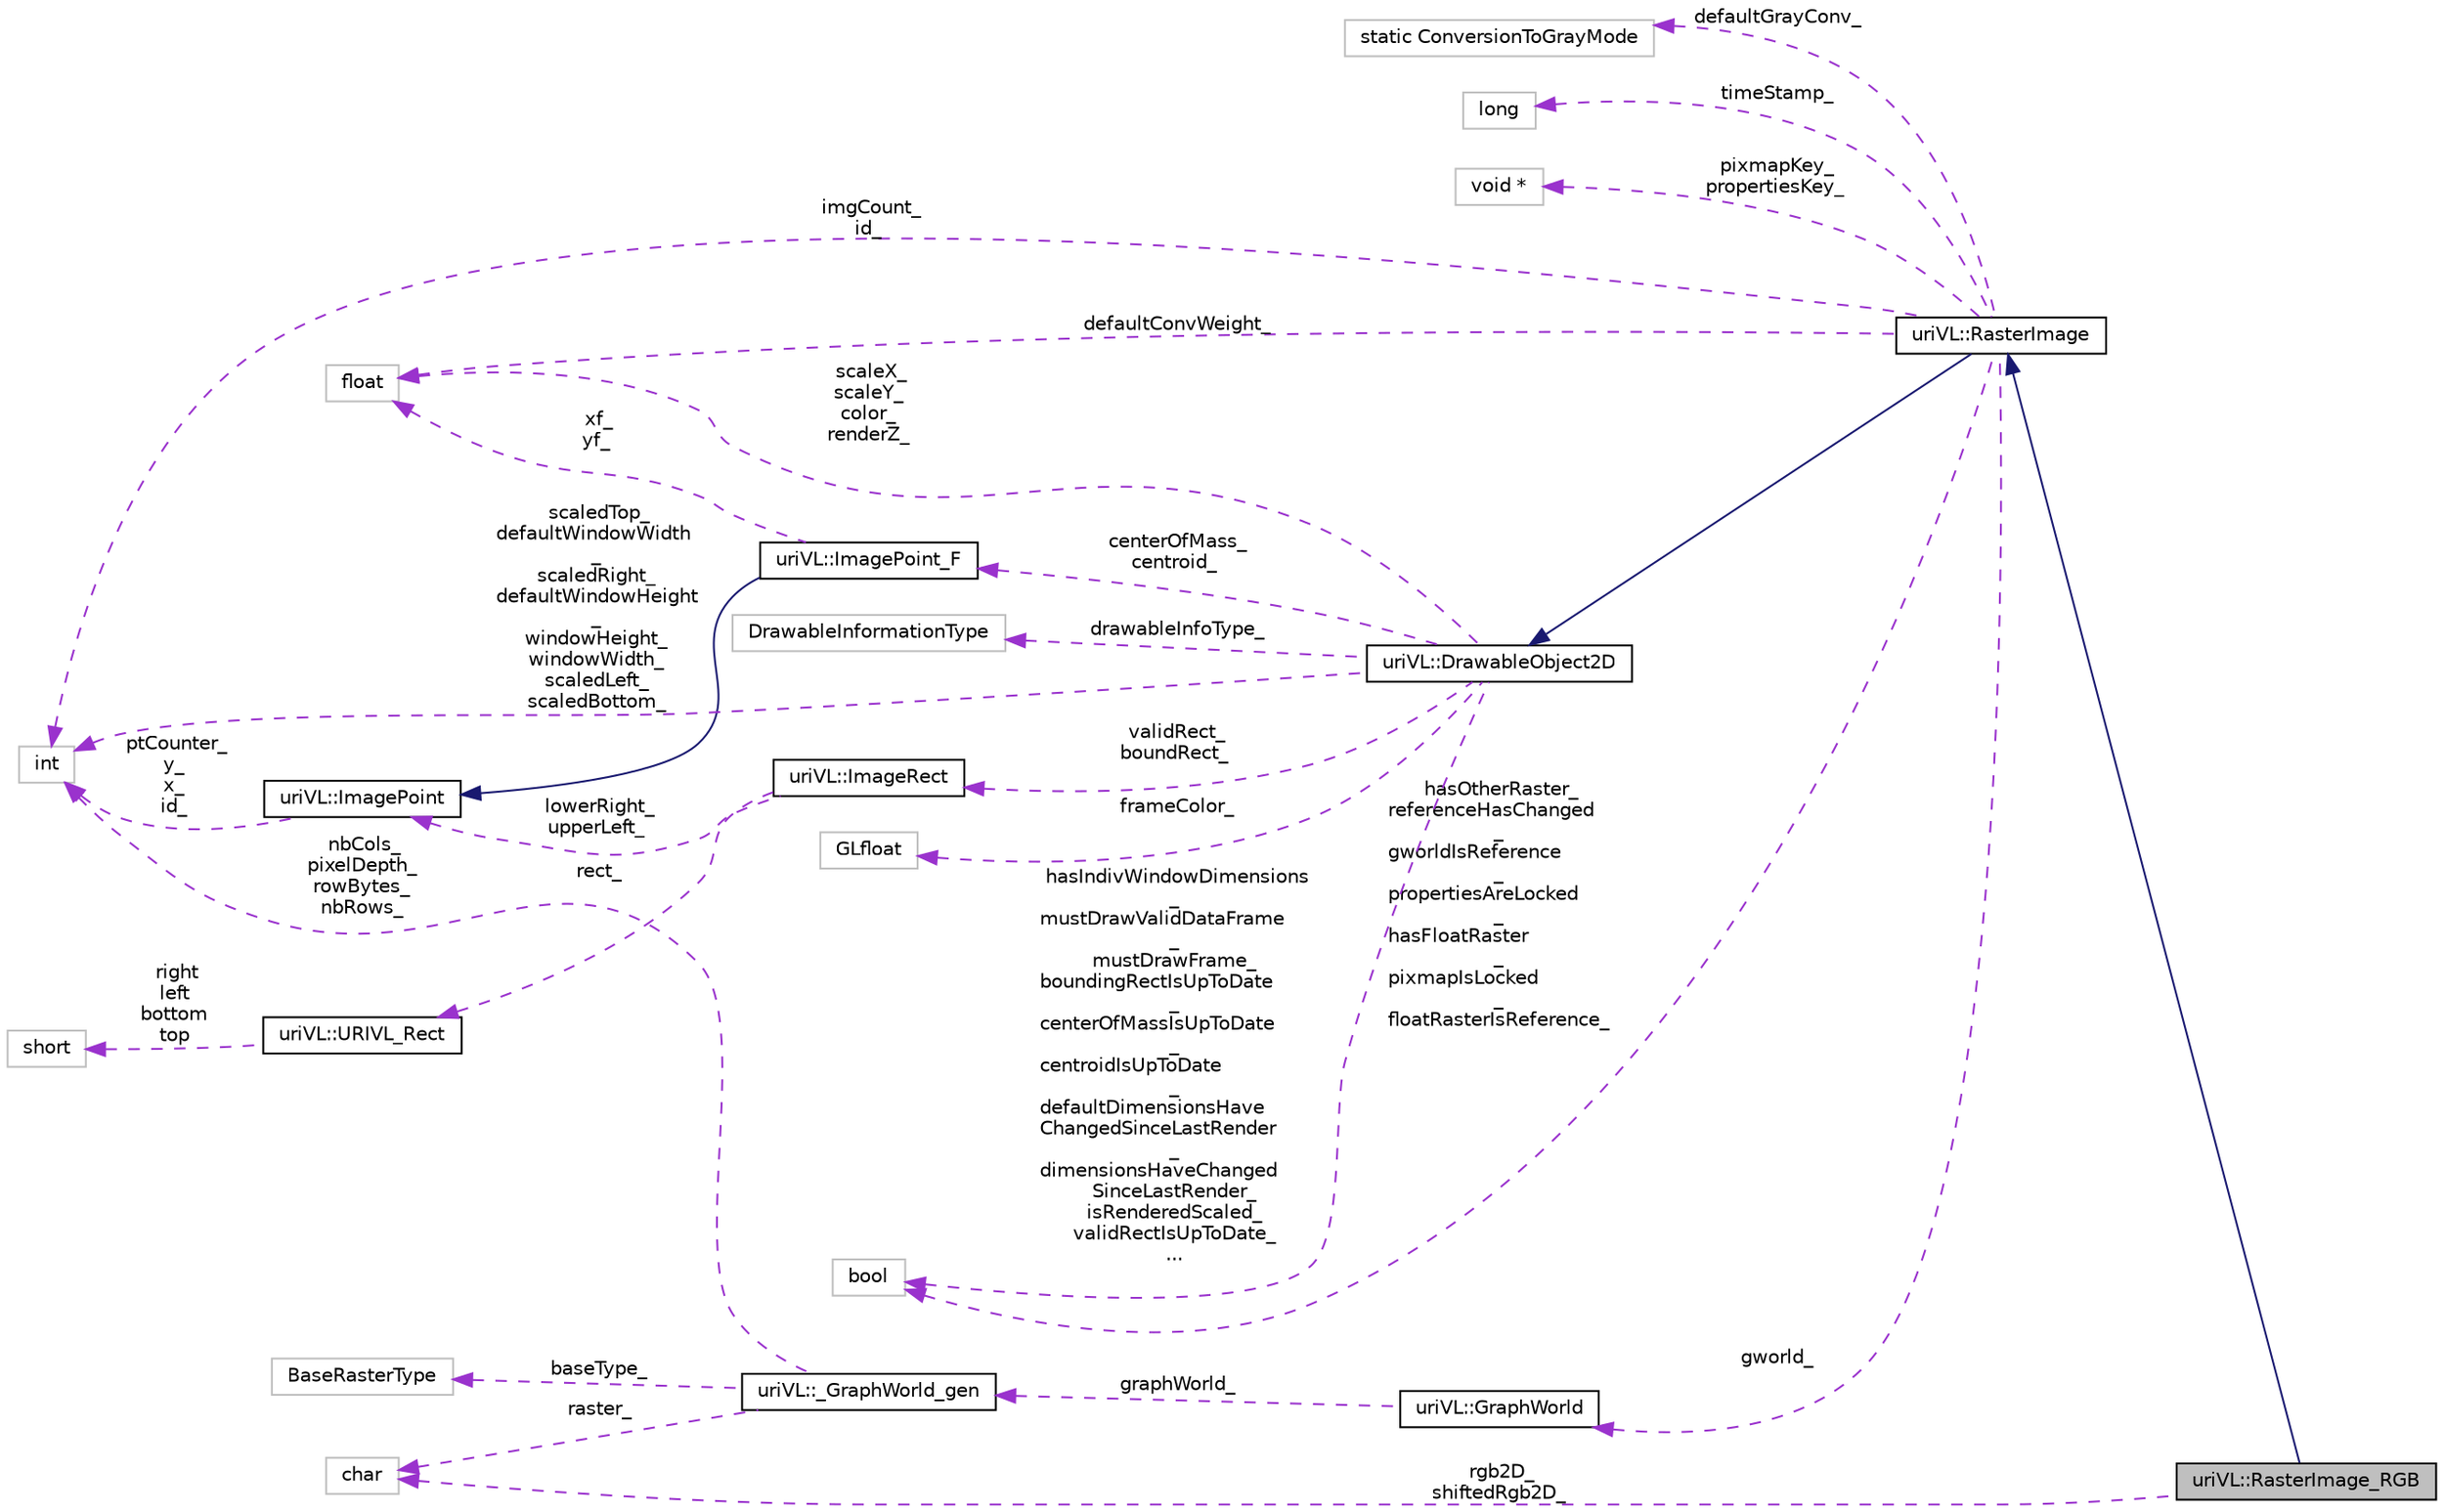 digraph "uriVL::RasterImage_RGB"
{
  edge [fontname="Helvetica",fontsize="10",labelfontname="Helvetica",labelfontsize="10"];
  node [fontname="Helvetica",fontsize="10",shape=record];
  rankdir="LR";
  Node1 [label="uriVL::RasterImage_RGB",height=0.2,width=0.4,color="black", fillcolor="grey75", style="filled", fontcolor="black"];
  Node2 -> Node1 [dir="back",color="midnightblue",fontsize="10",style="solid",fontname="Helvetica"];
  Node2 [label="uriVL::RasterImage",height=0.2,width=0.4,color="black", fillcolor="white", style="filled",URL="$classuriVL_1_1RasterImage.html",tooltip="Virtual base image class. "];
  Node3 -> Node2 [dir="back",color="midnightblue",fontsize="10",style="solid",fontname="Helvetica"];
  Node3 [label="uriVL::DrawableObject2D",height=0.2,width=0.4,color="black", fillcolor="white", style="filled",URL="$classuriVL_1_1DrawableObject2D.html",tooltip="Virtual base DrawableObject2D class. "];
  Node4 -> Node3 [dir="back",color="darkorchid3",fontsize="10",style="dashed",label=" frameColor_" ,fontname="Helvetica"];
  Node4 [label="GLfloat",height=0.2,width=0.4,color="grey75", fillcolor="white", style="filled"];
  Node5 -> Node3 [dir="back",color="darkorchid3",fontsize="10",style="dashed",label=" validRect_\nboundRect_" ,fontname="Helvetica"];
  Node5 [label="uriVL::ImageRect",height=0.2,width=0.4,color="black", fillcolor="white", style="filled",URL="$classuriVL_1_1ImageRect.html",tooltip="Implements the ImageRect class. "];
  Node6 -> Node5 [dir="back",color="darkorchid3",fontsize="10",style="dashed",label=" rect_" ,fontname="Helvetica"];
  Node6 [label="uriVL::URIVL_Rect",height=0.2,width=0.4,color="black", fillcolor="white", style="filled",URL="$structuriVL_1_1URIVL__Rect.html",tooltip="For platforms not supported by Quicktime, we need to define Rect. "];
  Node7 -> Node6 [dir="back",color="darkorchid3",fontsize="10",style="dashed",label=" right\nleft\nbottom\ntop" ,fontname="Helvetica"];
  Node7 [label="short",height=0.2,width=0.4,color="grey75", fillcolor="white", style="filled"];
  Node8 -> Node5 [dir="back",color="darkorchid3",fontsize="10",style="dashed",label=" lowerRight_\nupperLeft_" ,fontname="Helvetica"];
  Node8 [label="uriVL::ImagePoint",height=0.2,width=0.4,color="black", fillcolor="white", style="filled",URL="$classuriVL_1_1ImagePoint.html",tooltip="Implements the ImagePoint class. "];
  Node9 -> Node8 [dir="back",color="darkorchid3",fontsize="10",style="dashed",label=" ptCounter_\ny_\nx_\nid_" ,fontname="Helvetica"];
  Node9 [label="int",height=0.2,width=0.4,color="grey75", fillcolor="white", style="filled"];
  Node10 -> Node3 [dir="back",color="darkorchid3",fontsize="10",style="dashed",label=" centerOfMass_\ncentroid_" ,fontname="Helvetica"];
  Node10 [label="uriVL::ImagePoint_F",height=0.2,width=0.4,color="black", fillcolor="white", style="filled",URL="$classuriVL_1_1ImagePoint__F.html",tooltip="Implements the ImagePoint_F class. "];
  Node8 -> Node10 [dir="back",color="midnightblue",fontsize="10",style="solid",fontname="Helvetica"];
  Node11 -> Node10 [dir="back",color="darkorchid3",fontsize="10",style="dashed",label=" xf_\nyf_" ,fontname="Helvetica"];
  Node11 [label="float",height=0.2,width=0.4,color="grey75", fillcolor="white", style="filled"];
  Node11 -> Node3 [dir="back",color="darkorchid3",fontsize="10",style="dashed",label=" scaleX_\nscaleY_\ncolor_\nrenderZ_" ,fontname="Helvetica"];
  Node9 -> Node3 [dir="back",color="darkorchid3",fontsize="10",style="dashed",label=" scaledTop_\ndefaultWindowWidth\l_\nscaledRight_\ndefaultWindowHeight\l_\nwindowHeight_\nwindowWidth_\nscaledLeft_\nscaledBottom_" ,fontname="Helvetica"];
  Node12 -> Node3 [dir="back",color="darkorchid3",fontsize="10",style="dashed",label=" hasIndivWindowDimensions\l_\nmustDrawValidDataFrame\l_\nmustDrawFrame_\nboundingRectIsUpToDate\l_\ncenterOfMassIsUpToDate\l_\ncentroidIsUpToDate\l_\ndefaultDimensionsHave\lChangedSinceLastRender\l_\ndimensionsHaveChanged\lSinceLastRender_\nisRenderedScaled_\nvalidRectIsUpToDate_\n..." ,fontname="Helvetica"];
  Node12 [label="bool",height=0.2,width=0.4,color="grey75", fillcolor="white", style="filled"];
  Node13 -> Node3 [dir="back",color="darkorchid3",fontsize="10",style="dashed",label=" drawableInfoType_" ,fontname="Helvetica"];
  Node13 [label="DrawableInformationType",height=0.2,width=0.4,color="grey75", fillcolor="white", style="filled"];
  Node14 -> Node2 [dir="back",color="darkorchid3",fontsize="10",style="dashed",label=" gworld_" ,fontname="Helvetica"];
  Node14 [label="uriVL::GraphWorld",height=0.2,width=0.4,color="black", fillcolor="white", style="filled",URL="$classuriVL_1_1GraphWorld.html",tooltip="Implements the GraphWorld class. "];
  Node15 -> Node14 [dir="back",color="darkorchid3",fontsize="10",style="dashed",label=" graphWorld_" ,fontname="Helvetica"];
  Node15 [label="uriVL::_GraphWorld_gen",height=0.2,width=0.4,color="black", fillcolor="white", style="filled",URL="$classuriVL_1_1__GraphWorld__gen.html",tooltip="Implements the _GraphWorld_gen class. "];
  Node16 -> Node15 [dir="back",color="darkorchid3",fontsize="10",style="dashed",label=" raster_" ,fontname="Helvetica"];
  Node16 [label="char",height=0.2,width=0.4,color="grey75", fillcolor="white", style="filled"];
  Node17 -> Node15 [dir="back",color="darkorchid3",fontsize="10",style="dashed",label=" baseType_" ,fontname="Helvetica"];
  Node17 [label="BaseRasterType",height=0.2,width=0.4,color="grey75", fillcolor="white", style="filled"];
  Node9 -> Node15 [dir="back",color="darkorchid3",fontsize="10",style="dashed",label=" nbCols_\npixelDepth_\nrowBytes_\nnbRows_" ,fontname="Helvetica"];
  Node11 -> Node2 [dir="back",color="darkorchid3",fontsize="10",style="dashed",label=" defaultConvWeight_" ,fontname="Helvetica"];
  Node9 -> Node2 [dir="back",color="darkorchid3",fontsize="10",style="dashed",label=" imgCount_\nid_" ,fontname="Helvetica"];
  Node12 -> Node2 [dir="back",color="darkorchid3",fontsize="10",style="dashed",label=" hasOtherRaster_\nreferenceHasChanged\l_\ngworldIsReference\l_\npropertiesAreLocked\l_\nhasFloatRaster\l_\npixmapIsLocked\l_\nfloatRasterIsReference_" ,fontname="Helvetica"];
  Node18 -> Node2 [dir="back",color="darkorchid3",fontsize="10",style="dashed",label=" defaultGrayConv_" ,fontname="Helvetica"];
  Node18 [label="static ConversionToGrayMode",height=0.2,width=0.4,color="grey75", fillcolor="white", style="filled"];
  Node19 -> Node2 [dir="back",color="darkorchid3",fontsize="10",style="dashed",label=" timeStamp_" ,fontname="Helvetica"];
  Node19 [label="long",height=0.2,width=0.4,color="grey75", fillcolor="white", style="filled"];
  Node20 -> Node2 [dir="back",color="darkorchid3",fontsize="10",style="dashed",label=" pixmapKey_\npropertiesKey_" ,fontname="Helvetica"];
  Node20 [label="void *",height=0.2,width=0.4,color="grey75", fillcolor="white", style="filled"];
  Node16 -> Node1 [dir="back",color="darkorchid3",fontsize="10",style="dashed",label=" rgb2D_\nshiftedRgb2D_" ,fontname="Helvetica"];
}

